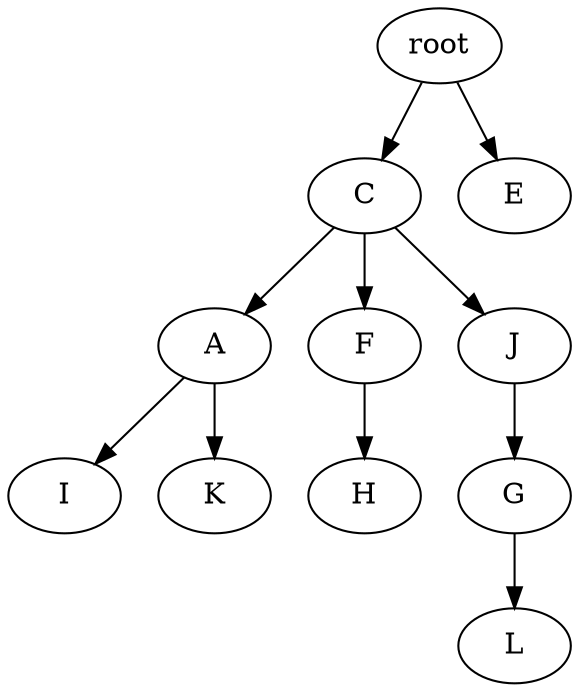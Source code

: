 strict digraph G {
	graph [name=G];
	0	 [label=root];
	2	 [label=C];
	0 -> 2;
	1	 [label=E];
	0 -> 1;
	4	 [label=A];
	7	 [label=I];
	4 -> 7;
	8	 [label=K];
	4 -> 8;
	2 -> 4;
	3	 [label=F];
	2 -> 3;
	5	 [label=J];
	2 -> 5;
	10	 [label=G];
	11	 [label=L];
	10 -> 11;
	6	 [label=H];
	3 -> 6;
	5 -> 10;
}
